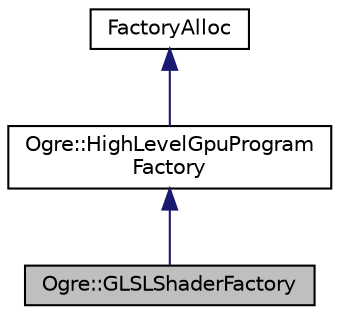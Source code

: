 digraph "Ogre::GLSLShaderFactory"
{
  bgcolor="transparent";
  edge [fontname="Helvetica",fontsize="10",labelfontname="Helvetica",labelfontsize="10"];
  node [fontname="Helvetica",fontsize="10",shape=record];
  Node0 [label="Ogre::GLSLShaderFactory",height=0.2,width=0.4,color="black", fillcolor="grey75", style="filled", fontcolor="black"];
  Node1 -> Node0 [dir="back",color="midnightblue",fontsize="10",style="solid",fontname="Helvetica"];
  Node1 [label="Ogre::HighLevelGpuProgram\lFactory",height=0.2,width=0.4,color="black",URL="$class_ogre_1_1_high_level_gpu_program_factory.html",tooltip="Interface definition for factories of HighLevelGpuProgram. "];
  Node2 -> Node1 [dir="back",color="midnightblue",fontsize="10",style="solid",fontname="Helvetica"];
  Node2 [label="FactoryAlloc",height=0.2,width=0.4,color="black",URL="$class_ogre_1_1_allocated_object.html"];
}
